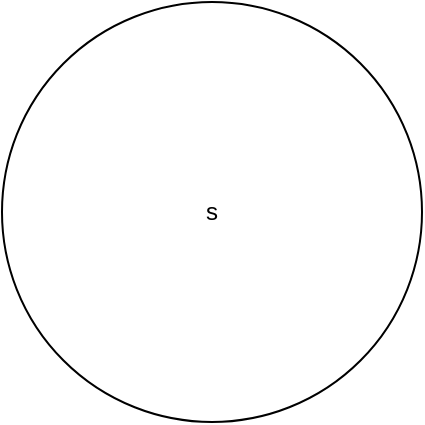 <mxfile version="13.10.2" type="gitlab">
  <diagram id="ipGFSyqn6LOPKyfGhSGO" name="Page-1">
    <mxGraphModel dx="1350" dy="806" grid="1" gridSize="10" guides="1" tooltips="1" connect="1" arrows="1" fold="1" page="1" pageScale="1" pageWidth="827" pageHeight="1169" math="0" shadow="0">
      <root>
        <mxCell id="0" />
        <mxCell id="1" parent="0" />
        <mxCell id="RjbwH6w95x2qjpFZs5uD-1" value="s" style="ellipse;whiteSpace=wrap;html=1;aspect=fixed;" parent="1" vertex="1">
          <mxGeometry x="360" y="120" width="210" height="210" as="geometry" />
        </mxCell>
      </root>
    </mxGraphModel>
  </diagram>
</mxfile>
